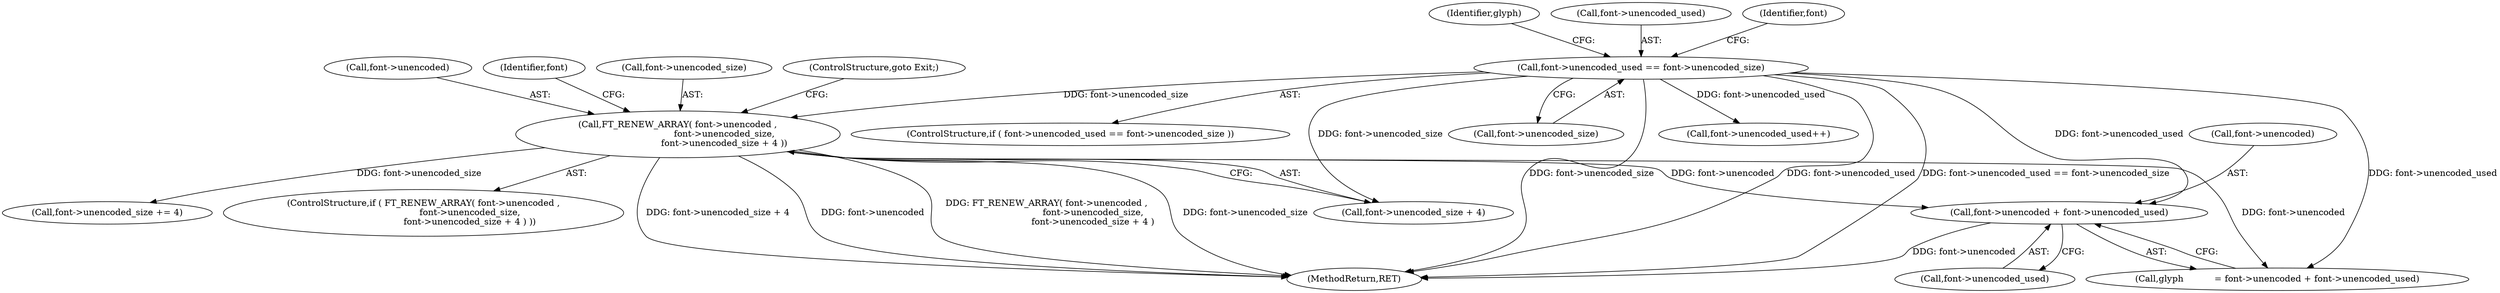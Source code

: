 digraph "0_savannah_7f2e4f4f553f6836be7683f66226afac3fa979b8@pointer" {
"1000730" [label="(Call,font->unencoded + font->unencoded_used)"];
"1000710" [label="(Call,FT_RENEW_ARRAY( font->unencoded ,\n                                 font->unencoded_size,\n                                 font->unencoded_size + 4 ))"];
"1000701" [label="(Call,font->unencoded_used == font->unencoded_size)"];
"1000709" [label="(ControlStructure,if ( FT_RENEW_ARRAY( font->unencoded ,\n                                 font->unencoded_size,\n                                 font->unencoded_size + 4 ) ))"];
"1000731" [label="(Call,font->unencoded)"];
"1001562" [label="(MethodReturn,RET)"];
"1000734" [label="(Call,font->unencoded_used)"];
"1000701" [label="(Call,font->unencoded_used == font->unencoded_size)"];
"1000717" [label="(Call,font->unencoded_size + 4)"];
"1000730" [label="(Call,font->unencoded + font->unencoded_used)"];
"1000728" [label="(Call,glyph           = font->unencoded + font->unencoded_used)"];
"1000710" [label="(Call,FT_RENEW_ARRAY( font->unencoded ,\n                                 font->unencoded_size,\n                                 font->unencoded_size + 4 ))"];
"1000711" [label="(Call,font->unencoded)"];
"1000725" [label="(Identifier,font)"];
"1000729" [label="(Identifier,glyph)"];
"1000702" [label="(Call,font->unencoded_used)"];
"1000723" [label="(Call,font->unencoded_size += 4)"];
"1000714" [label="(Call,font->unencoded_size)"];
"1000722" [label="(ControlStructure,goto Exit;)"];
"1000700" [label="(ControlStructure,if ( font->unencoded_used == font->unencoded_size ))"];
"1000712" [label="(Identifier,font)"];
"1000705" [label="(Call,font->unencoded_size)"];
"1000748" [label="(Call,font->unencoded_used++)"];
"1000730" -> "1000728"  [label="AST: "];
"1000730" -> "1000734"  [label="CFG: "];
"1000731" -> "1000730"  [label="AST: "];
"1000734" -> "1000730"  [label="AST: "];
"1000728" -> "1000730"  [label="CFG: "];
"1000730" -> "1001562"  [label="DDG: font->unencoded"];
"1000710" -> "1000730"  [label="DDG: font->unencoded"];
"1000701" -> "1000730"  [label="DDG: font->unencoded_used"];
"1000710" -> "1000709"  [label="AST: "];
"1000710" -> "1000717"  [label="CFG: "];
"1000711" -> "1000710"  [label="AST: "];
"1000714" -> "1000710"  [label="AST: "];
"1000717" -> "1000710"  [label="AST: "];
"1000722" -> "1000710"  [label="CFG: "];
"1000725" -> "1000710"  [label="CFG: "];
"1000710" -> "1001562"  [label="DDG: font->unencoded_size"];
"1000710" -> "1001562"  [label="DDG: font->unencoded"];
"1000710" -> "1001562"  [label="DDG: font->unencoded_size + 4"];
"1000710" -> "1001562"  [label="DDG: FT_RENEW_ARRAY( font->unencoded ,\n                                 font->unencoded_size,\n                                 font->unencoded_size + 4 )"];
"1000701" -> "1000710"  [label="DDG: font->unencoded_size"];
"1000710" -> "1000723"  [label="DDG: font->unencoded_size"];
"1000710" -> "1000728"  [label="DDG: font->unencoded"];
"1000701" -> "1000700"  [label="AST: "];
"1000701" -> "1000705"  [label="CFG: "];
"1000702" -> "1000701"  [label="AST: "];
"1000705" -> "1000701"  [label="AST: "];
"1000712" -> "1000701"  [label="CFG: "];
"1000729" -> "1000701"  [label="CFG: "];
"1000701" -> "1001562"  [label="DDG: font->unencoded_used == font->unencoded_size"];
"1000701" -> "1001562"  [label="DDG: font->unencoded_size"];
"1000701" -> "1001562"  [label="DDG: font->unencoded_used"];
"1000701" -> "1000717"  [label="DDG: font->unencoded_size"];
"1000701" -> "1000728"  [label="DDG: font->unencoded_used"];
"1000701" -> "1000748"  [label="DDG: font->unencoded_used"];
}
